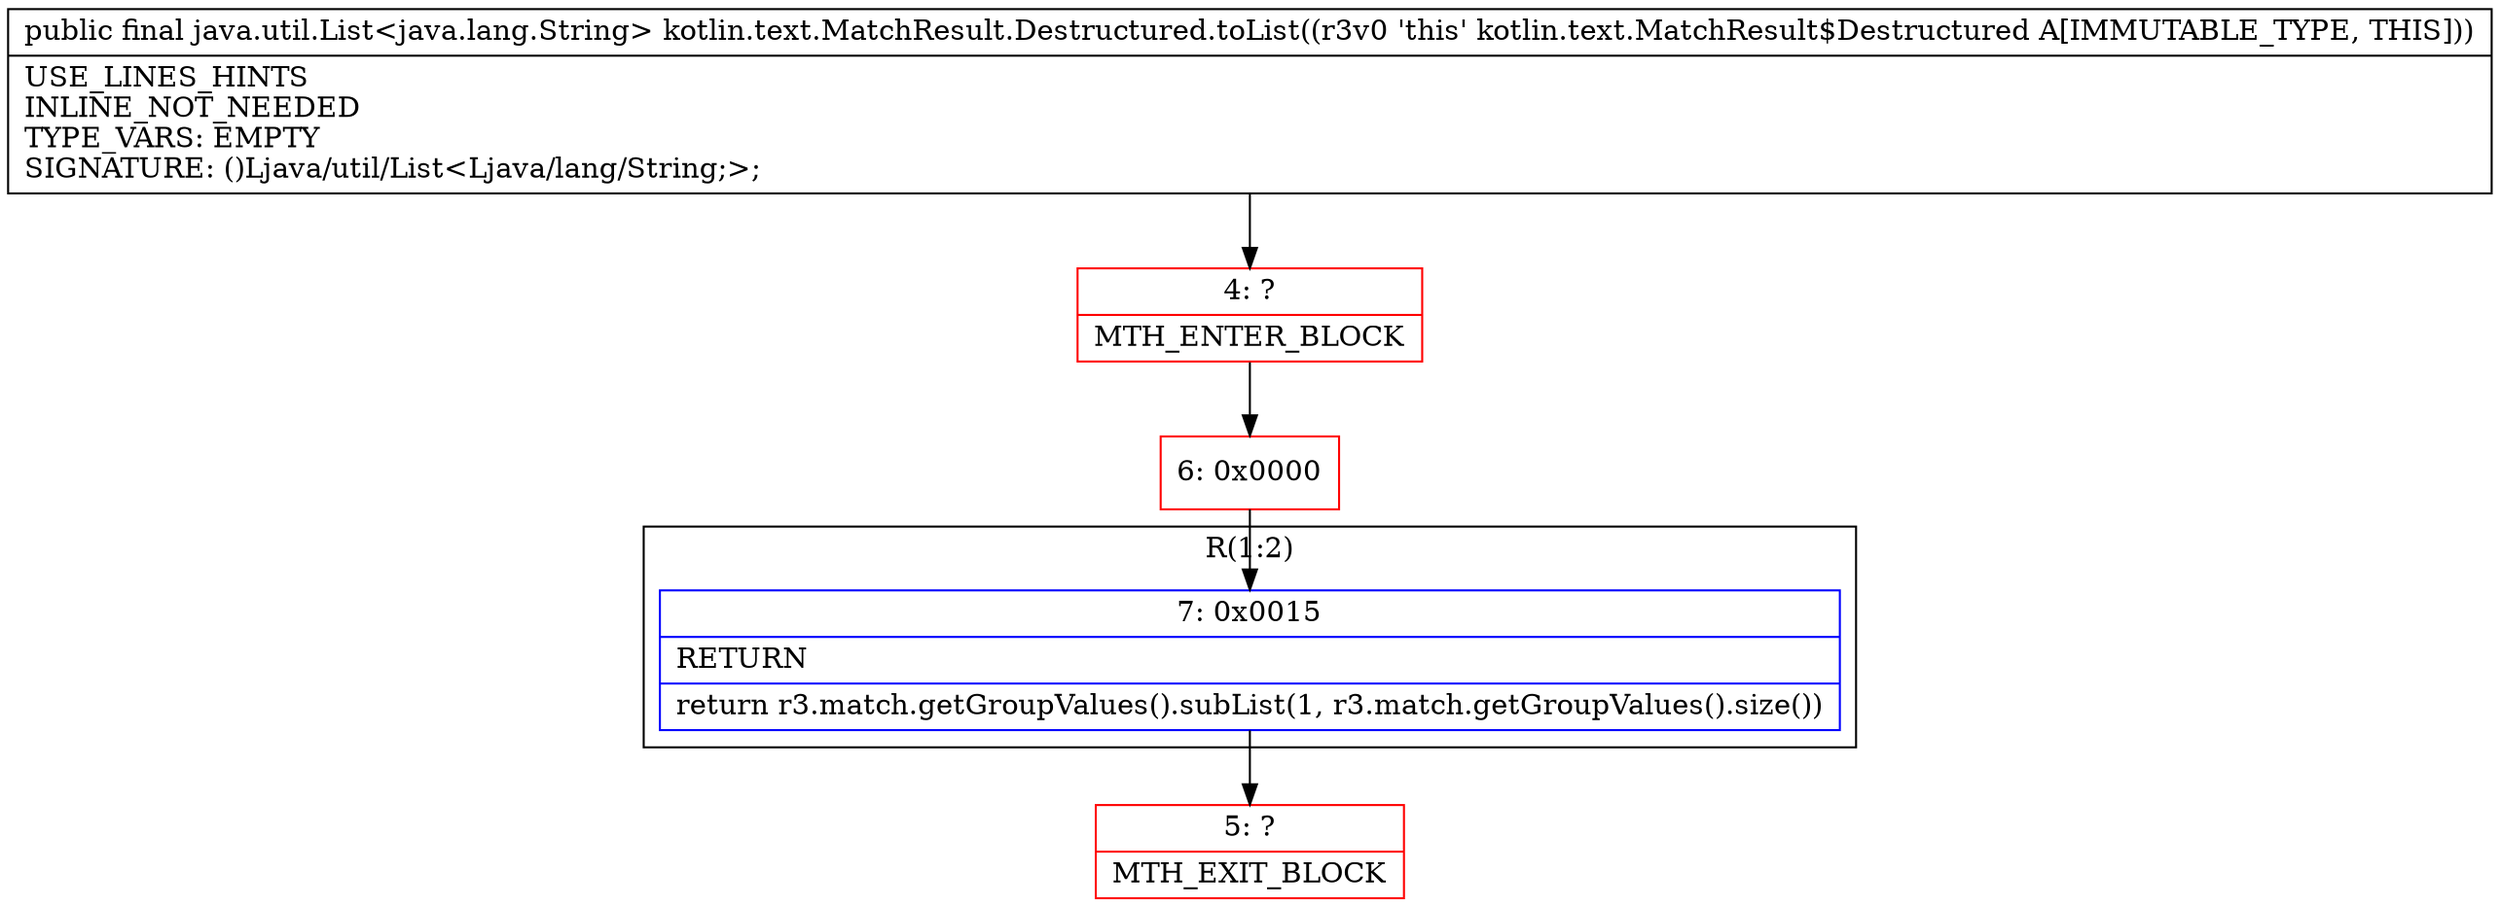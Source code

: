 digraph "CFG forkotlin.text.MatchResult.Destructured.toList()Ljava\/util\/List;" {
subgraph cluster_Region_7442471 {
label = "R(1:2)";
node [shape=record,color=blue];
Node_7 [shape=record,label="{7\:\ 0x0015|RETURN\l|return r3.match.getGroupValues().subList(1, r3.match.getGroupValues().size())\l}"];
}
Node_4 [shape=record,color=red,label="{4\:\ ?|MTH_ENTER_BLOCK\l}"];
Node_6 [shape=record,color=red,label="{6\:\ 0x0000}"];
Node_5 [shape=record,color=red,label="{5\:\ ?|MTH_EXIT_BLOCK\l}"];
MethodNode[shape=record,label="{public final java.util.List\<java.lang.String\> kotlin.text.MatchResult.Destructured.toList((r3v0 'this' kotlin.text.MatchResult$Destructured A[IMMUTABLE_TYPE, THIS]))  | USE_LINES_HINTS\lINLINE_NOT_NEEDED\lTYPE_VARS: EMPTY\lSIGNATURE: ()Ljava\/util\/List\<Ljava\/lang\/String;\>;\l}"];
MethodNode -> Node_4;Node_7 -> Node_5;
Node_4 -> Node_6;
Node_6 -> Node_7;
}

